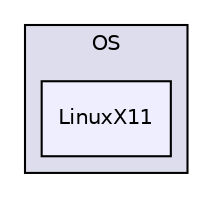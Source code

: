 digraph "PVR/SDK_3.4/Shell/OS/LinuxX11" {
  compound=true
  node [ fontsize="10", fontname="Helvetica"];
  edge [ labelfontsize="10", labelfontname="Helvetica"];
  subgraph clusterdir_985c8e68b2bc71e5fc4eaa8a536394b7 {
    graph [ bgcolor="#ddddee", pencolor="black", label="OS" fontname="Helvetica", fontsize="10", URL="dir_985c8e68b2bc71e5fc4eaa8a536394b7.html"]
  dir_7d9e55cd290037ca2f7fde9e66920672 [shape=box, label="LinuxX11", style="filled", fillcolor="#eeeeff", pencolor="black", URL="dir_7d9e55cd290037ca2f7fde9e66920672.html"];
  }
}
